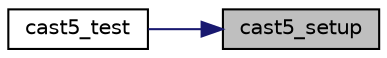 digraph "cast5_setup"
{
 // LATEX_PDF_SIZE
  edge [fontname="Helvetica",fontsize="10",labelfontname="Helvetica",labelfontsize="10"];
  node [fontname="Helvetica",fontsize="10",shape=record];
  rankdir="RL";
  Node19 [label="cast5_setup",height=0.2,width=0.4,color="black", fillcolor="grey75", style="filled", fontcolor="black",tooltip="Initialize the LTC_CAST5 block cipher."];
  Node19 -> Node20 [dir="back",color="midnightblue",fontsize="10",style="solid",fontname="Helvetica"];
  Node20 [label="cast5_test",height=0.2,width=0.4,color="black", fillcolor="white", style="filled",URL="$cast5_8c.html#a43713a874b3ac6a93bbeed5dd301f455",tooltip="Performs a self-test of the LTC_CAST5 block cipher."];
}
